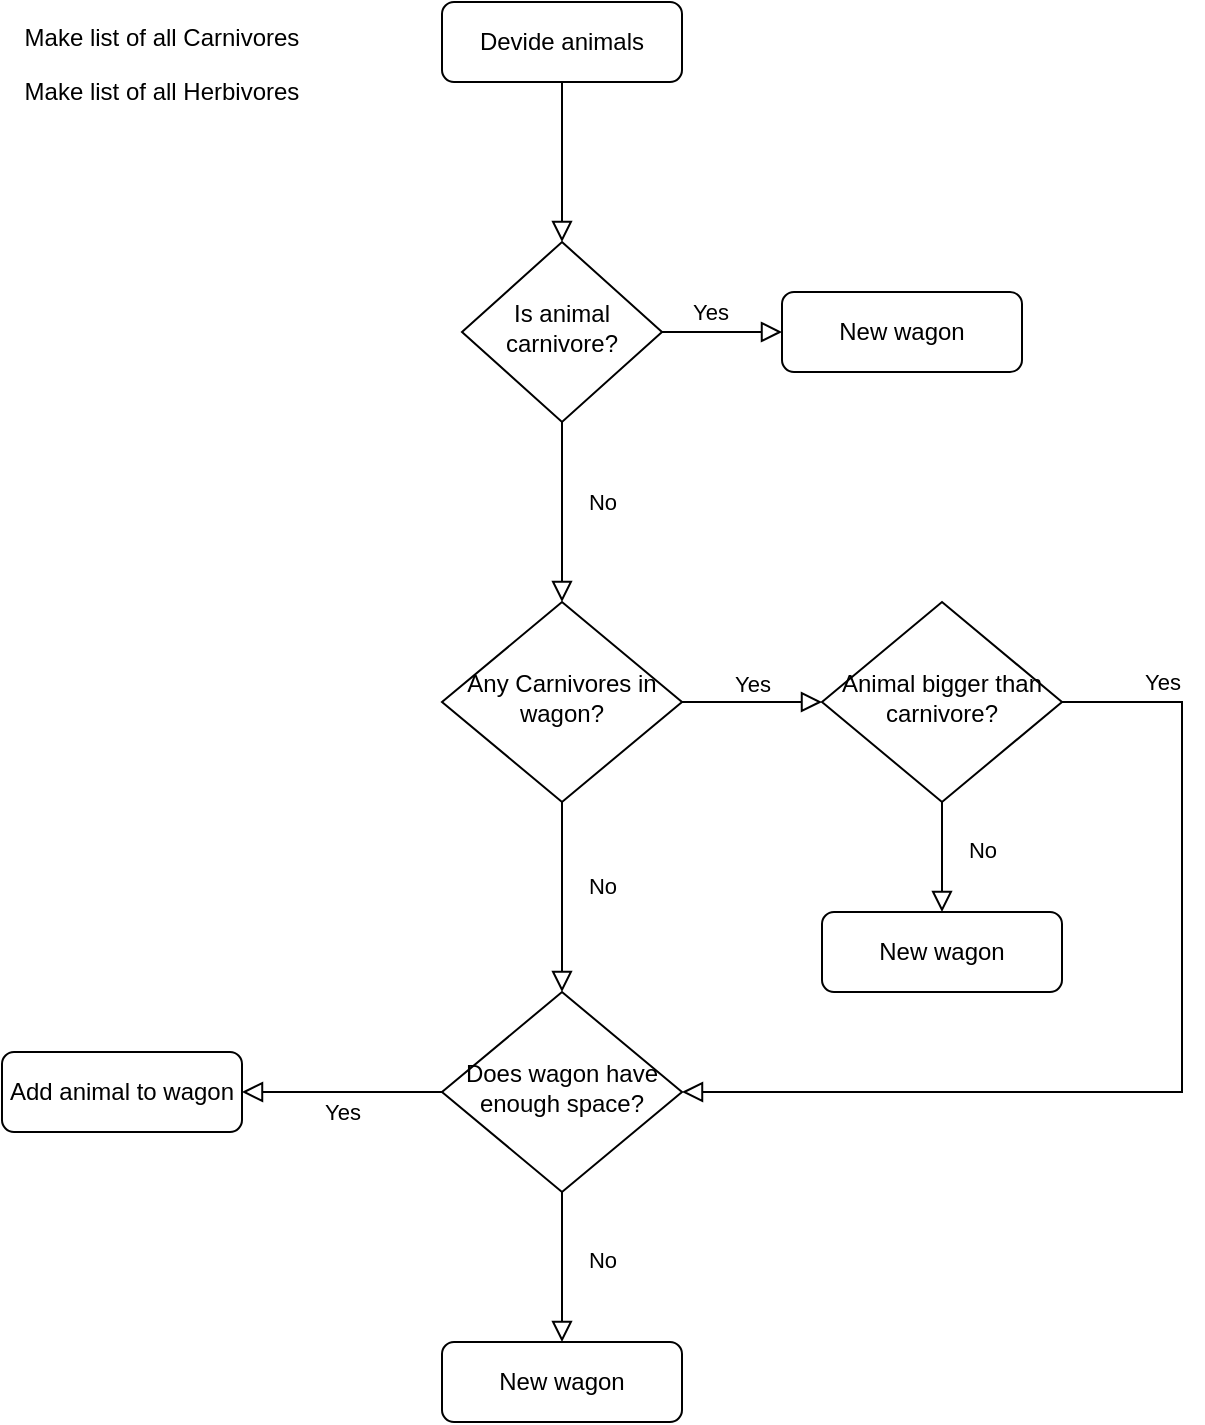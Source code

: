 <mxfile version="18.0.5" type="device"><diagram id="C5RBs43oDa-KdzZeNtuy" name="Page-1"><mxGraphModel dx="1483" dy="833" grid="0" gridSize="10" guides="1" tooltips="1" connect="1" arrows="1" fold="1" page="1" pageScale="1" pageWidth="827" pageHeight="1169" math="0" shadow="0"><root><mxCell id="WIyWlLk6GJQsqaUBKTNV-0"/><mxCell id="WIyWlLk6GJQsqaUBKTNV-1" parent="WIyWlLk6GJQsqaUBKTNV-0"/><mxCell id="WIyWlLk6GJQsqaUBKTNV-2" value="" style="rounded=0;html=1;jettySize=auto;orthogonalLoop=1;fontSize=11;endArrow=block;endFill=0;endSize=8;strokeWidth=1;shadow=0;labelBackgroundColor=none;edgeStyle=orthogonalEdgeStyle;" parent="WIyWlLk6GJQsqaUBKTNV-1" source="WIyWlLk6GJQsqaUBKTNV-3" target="WIyWlLk6GJQsqaUBKTNV-6" edge="1"><mxGeometry relative="1" as="geometry"/></mxCell><mxCell id="WIyWlLk6GJQsqaUBKTNV-3" value="Devide animals" style="rounded=1;whiteSpace=wrap;html=1;fontSize=12;glass=0;strokeWidth=1;shadow=0;" parent="WIyWlLk6GJQsqaUBKTNV-1" vertex="1"><mxGeometry x="363" y="49" width="120" height="40" as="geometry"/></mxCell><mxCell id="WIyWlLk6GJQsqaUBKTNV-6" value="Is animal carnivore?" style="rhombus;whiteSpace=wrap;html=1;shadow=0;fontFamily=Helvetica;fontSize=12;align=center;strokeWidth=1;spacing=6;spacingTop=-4;" parent="WIyWlLk6GJQsqaUBKTNV-1" vertex="1"><mxGeometry x="373" y="169" width="100" height="90" as="geometry"/></mxCell><mxCell id="WIyWlLk6GJQsqaUBKTNV-7" value="New wagon" style="rounded=1;whiteSpace=wrap;html=1;fontSize=12;glass=0;strokeWidth=1;shadow=0;" parent="WIyWlLk6GJQsqaUBKTNV-1" vertex="1"><mxGeometry x="533" y="194" width="120" height="40" as="geometry"/></mxCell><mxCell id="WIyWlLk6GJQsqaUBKTNV-8" value="No" style="rounded=0;html=1;jettySize=auto;orthogonalLoop=1;fontSize=11;endArrow=block;endFill=0;endSize=8;strokeWidth=1;shadow=0;labelBackgroundColor=none;edgeStyle=orthogonalEdgeStyle;exitX=0.5;exitY=1;exitDx=0;exitDy=0;entryX=0.5;entryY=0;entryDx=0;entryDy=0;" parent="WIyWlLk6GJQsqaUBKTNV-1" source="WIyWlLk6GJQsqaUBKTNV-6" target="WIyWlLk6GJQsqaUBKTNV-10" edge="1"><mxGeometry x="-0.111" y="20" relative="1" as="geometry"><mxPoint as="offset"/></mxGeometry></mxCell><mxCell id="WIyWlLk6GJQsqaUBKTNV-9" value="Yes" style="edgeStyle=orthogonalEdgeStyle;rounded=0;html=1;jettySize=auto;orthogonalLoop=1;fontSize=11;endArrow=block;endFill=0;endSize=8;strokeWidth=1;shadow=0;labelBackgroundColor=none;" parent="WIyWlLk6GJQsqaUBKTNV-1" source="WIyWlLk6GJQsqaUBKTNV-10" edge="1"><mxGeometry y="10" relative="1" as="geometry"><mxPoint as="offset"/><mxPoint x="553" y="399" as="targetPoint"/></mxGeometry></mxCell><mxCell id="WIyWlLk6GJQsqaUBKTNV-10" value="Any Carnivores in wagon?" style="rhombus;whiteSpace=wrap;html=1;shadow=0;fontFamily=Helvetica;fontSize=12;align=center;strokeWidth=1;spacing=6;spacingTop=-4;" parent="WIyWlLk6GJQsqaUBKTNV-1" vertex="1"><mxGeometry x="363" y="349" width="120" height="100" as="geometry"/></mxCell><mxCell id="BEEwLm00L1vdZpcfx0l5-0" value="Yes" style="edgeStyle=orthogonalEdgeStyle;rounded=0;html=1;jettySize=auto;orthogonalLoop=1;fontSize=11;endArrow=block;endFill=0;endSize=8;strokeWidth=1;shadow=0;labelBackgroundColor=none;exitX=1;exitY=0.5;exitDx=0;exitDy=0;entryX=0;entryY=0.5;entryDx=0;entryDy=0;" edge="1" parent="WIyWlLk6GJQsqaUBKTNV-1" source="WIyWlLk6GJQsqaUBKTNV-6" target="WIyWlLk6GJQsqaUBKTNV-7"><mxGeometry x="-0.2" y="10" relative="1" as="geometry"><mxPoint as="offset"/><mxPoint x="493" y="349" as="sourcePoint"/><mxPoint x="543" y="349" as="targetPoint"/></mxGeometry></mxCell><mxCell id="BEEwLm00L1vdZpcfx0l5-1" value="Animal bigger than carnivore?" style="rhombus;whiteSpace=wrap;html=1;shadow=0;fontFamily=Helvetica;fontSize=12;align=center;strokeWidth=1;spacing=6;spacingTop=-4;" vertex="1" parent="WIyWlLk6GJQsqaUBKTNV-1"><mxGeometry x="553" y="349" width="120" height="100" as="geometry"/></mxCell><mxCell id="BEEwLm00L1vdZpcfx0l5-2" value="Yes" style="edgeStyle=orthogonalEdgeStyle;rounded=0;html=1;jettySize=auto;orthogonalLoop=1;fontSize=11;endArrow=block;endFill=0;endSize=8;strokeWidth=1;shadow=0;labelBackgroundColor=none;exitX=1;exitY=0.5;exitDx=0;exitDy=0;entryX=1;entryY=0.5;entryDx=0;entryDy=0;" edge="1" parent="WIyWlLk6GJQsqaUBKTNV-1" source="BEEwLm00L1vdZpcfx0l5-1" target="BEEwLm00L1vdZpcfx0l5-7"><mxGeometry x="-0.802" y="10" relative="1" as="geometry"><mxPoint as="offset"/><mxPoint x="493" y="409" as="sourcePoint"/><mxPoint x="763" y="399" as="targetPoint"/><Array as="points"><mxPoint x="733" y="399"/><mxPoint x="733" y="594"/></Array></mxGeometry></mxCell><mxCell id="BEEwLm00L1vdZpcfx0l5-3" value="No" style="rounded=0;html=1;jettySize=auto;orthogonalLoop=1;fontSize=11;endArrow=block;endFill=0;endSize=8;strokeWidth=1;shadow=0;labelBackgroundColor=none;edgeStyle=orthogonalEdgeStyle;exitX=0.5;exitY=1;exitDx=0;exitDy=0;entryX=0.5;entryY=0;entryDx=0;entryDy=0;" edge="1" parent="WIyWlLk6GJQsqaUBKTNV-1" source="WIyWlLk6GJQsqaUBKTNV-10" target="BEEwLm00L1vdZpcfx0l5-7"><mxGeometry x="-0.111" y="20" relative="1" as="geometry"><mxPoint as="offset"/><mxPoint x="433" y="269" as="sourcePoint"/><mxPoint x="423" y="519" as="targetPoint"/></mxGeometry></mxCell><mxCell id="BEEwLm00L1vdZpcfx0l5-5" value="No" style="rounded=0;html=1;jettySize=auto;orthogonalLoop=1;fontSize=11;endArrow=block;endFill=0;endSize=8;strokeWidth=1;shadow=0;labelBackgroundColor=none;edgeStyle=orthogonalEdgeStyle;exitX=0.5;exitY=1;exitDx=0;exitDy=0;entryX=0.5;entryY=0;entryDx=0;entryDy=0;" edge="1" parent="WIyWlLk6GJQsqaUBKTNV-1" source="BEEwLm00L1vdZpcfx0l5-1" target="BEEwLm00L1vdZpcfx0l5-6"><mxGeometry x="-0.143" y="20" relative="1" as="geometry"><mxPoint as="offset"/><mxPoint x="433" y="459" as="sourcePoint"/><mxPoint x="613" y="529" as="targetPoint"/></mxGeometry></mxCell><mxCell id="BEEwLm00L1vdZpcfx0l5-6" value="New wagon" style="rounded=1;whiteSpace=wrap;html=1;fontSize=12;glass=0;strokeWidth=1;shadow=0;" vertex="1" parent="WIyWlLk6GJQsqaUBKTNV-1"><mxGeometry x="553" y="504" width="120" height="40" as="geometry"/></mxCell><mxCell id="BEEwLm00L1vdZpcfx0l5-7" value="Does wagon have enough space?" style="rhombus;whiteSpace=wrap;html=1;shadow=0;fontFamily=Helvetica;fontSize=12;align=center;strokeWidth=1;spacing=6;spacingTop=-4;" vertex="1" parent="WIyWlLk6GJQsqaUBKTNV-1"><mxGeometry x="363" y="544" width="120" height="100" as="geometry"/></mxCell><mxCell id="BEEwLm00L1vdZpcfx0l5-8" value="No" style="rounded=0;html=1;jettySize=auto;orthogonalLoop=1;fontSize=11;endArrow=block;endFill=0;endSize=8;strokeWidth=1;shadow=0;labelBackgroundColor=none;edgeStyle=orthogonalEdgeStyle;exitX=0.5;exitY=1;exitDx=0;exitDy=0;" edge="1" parent="WIyWlLk6GJQsqaUBKTNV-1" source="BEEwLm00L1vdZpcfx0l5-7"><mxGeometry x="-0.111" y="20" relative="1" as="geometry"><mxPoint as="offset"/><mxPoint x="433" y="459" as="sourcePoint"/><mxPoint x="423" y="719" as="targetPoint"/></mxGeometry></mxCell><mxCell id="BEEwLm00L1vdZpcfx0l5-9" value="New wagon" style="rounded=1;whiteSpace=wrap;html=1;fontSize=12;glass=0;strokeWidth=1;shadow=0;" vertex="1" parent="WIyWlLk6GJQsqaUBKTNV-1"><mxGeometry x="363" y="719" width="120" height="40" as="geometry"/></mxCell><mxCell id="BEEwLm00L1vdZpcfx0l5-10" value="Yes" style="edgeStyle=orthogonalEdgeStyle;rounded=0;html=1;jettySize=auto;orthogonalLoop=1;fontSize=11;endArrow=block;endFill=0;endSize=8;strokeWidth=1;shadow=0;labelBackgroundColor=none;exitX=0;exitY=0.5;exitDx=0;exitDy=0;" edge="1" parent="WIyWlLk6GJQsqaUBKTNV-1" source="BEEwLm00L1vdZpcfx0l5-7"><mxGeometry y="10" relative="1" as="geometry"><mxPoint as="offset"/><mxPoint x="493" y="409" as="sourcePoint"/><mxPoint x="263" y="594" as="targetPoint"/></mxGeometry></mxCell><mxCell id="BEEwLm00L1vdZpcfx0l5-11" value="Add animal to wagon" style="rounded=1;whiteSpace=wrap;html=1;fontSize=12;glass=0;strokeWidth=1;shadow=0;" vertex="1" parent="WIyWlLk6GJQsqaUBKTNV-1"><mxGeometry x="143" y="574" width="120" height="40" as="geometry"/></mxCell><mxCell id="BEEwLm00L1vdZpcfx0l5-12" value="Make list of all Carnivores" style="text;html=1;strokeColor=none;fillColor=none;align=center;verticalAlign=middle;whiteSpace=wrap;rounded=0;" vertex="1" parent="WIyWlLk6GJQsqaUBKTNV-1"><mxGeometry x="148" y="52" width="150" height="30" as="geometry"/></mxCell><mxCell id="BEEwLm00L1vdZpcfx0l5-13" value="Make list of all Herbivores" style="text;html=1;strokeColor=none;fillColor=none;align=center;verticalAlign=middle;whiteSpace=wrap;rounded=0;" vertex="1" parent="WIyWlLk6GJQsqaUBKTNV-1"><mxGeometry x="148" y="79" width="150" height="30" as="geometry"/></mxCell></root></mxGraphModel></diagram></mxfile>